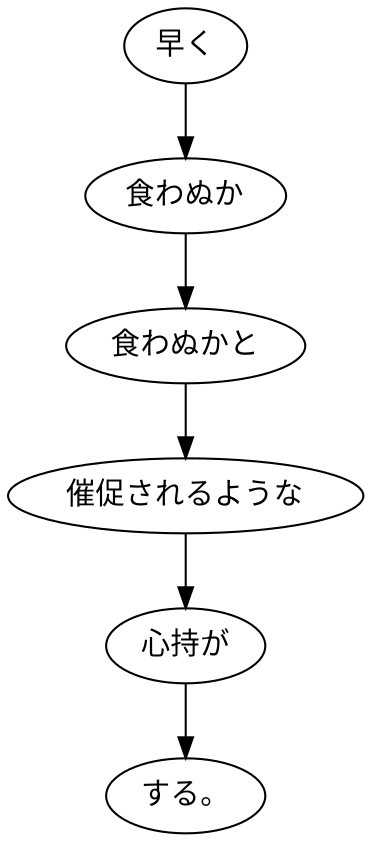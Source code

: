 digraph graph587 {
	node0 [label="早く"];
	node1 [label="食わぬか"];
	node2 [label="食わぬかと"];
	node3 [label="催促されるような"];
	node4 [label="心持が"];
	node5 [label="する。"];
	node0 -> node1;
	node1 -> node2;
	node2 -> node3;
	node3 -> node4;
	node4 -> node5;
}
